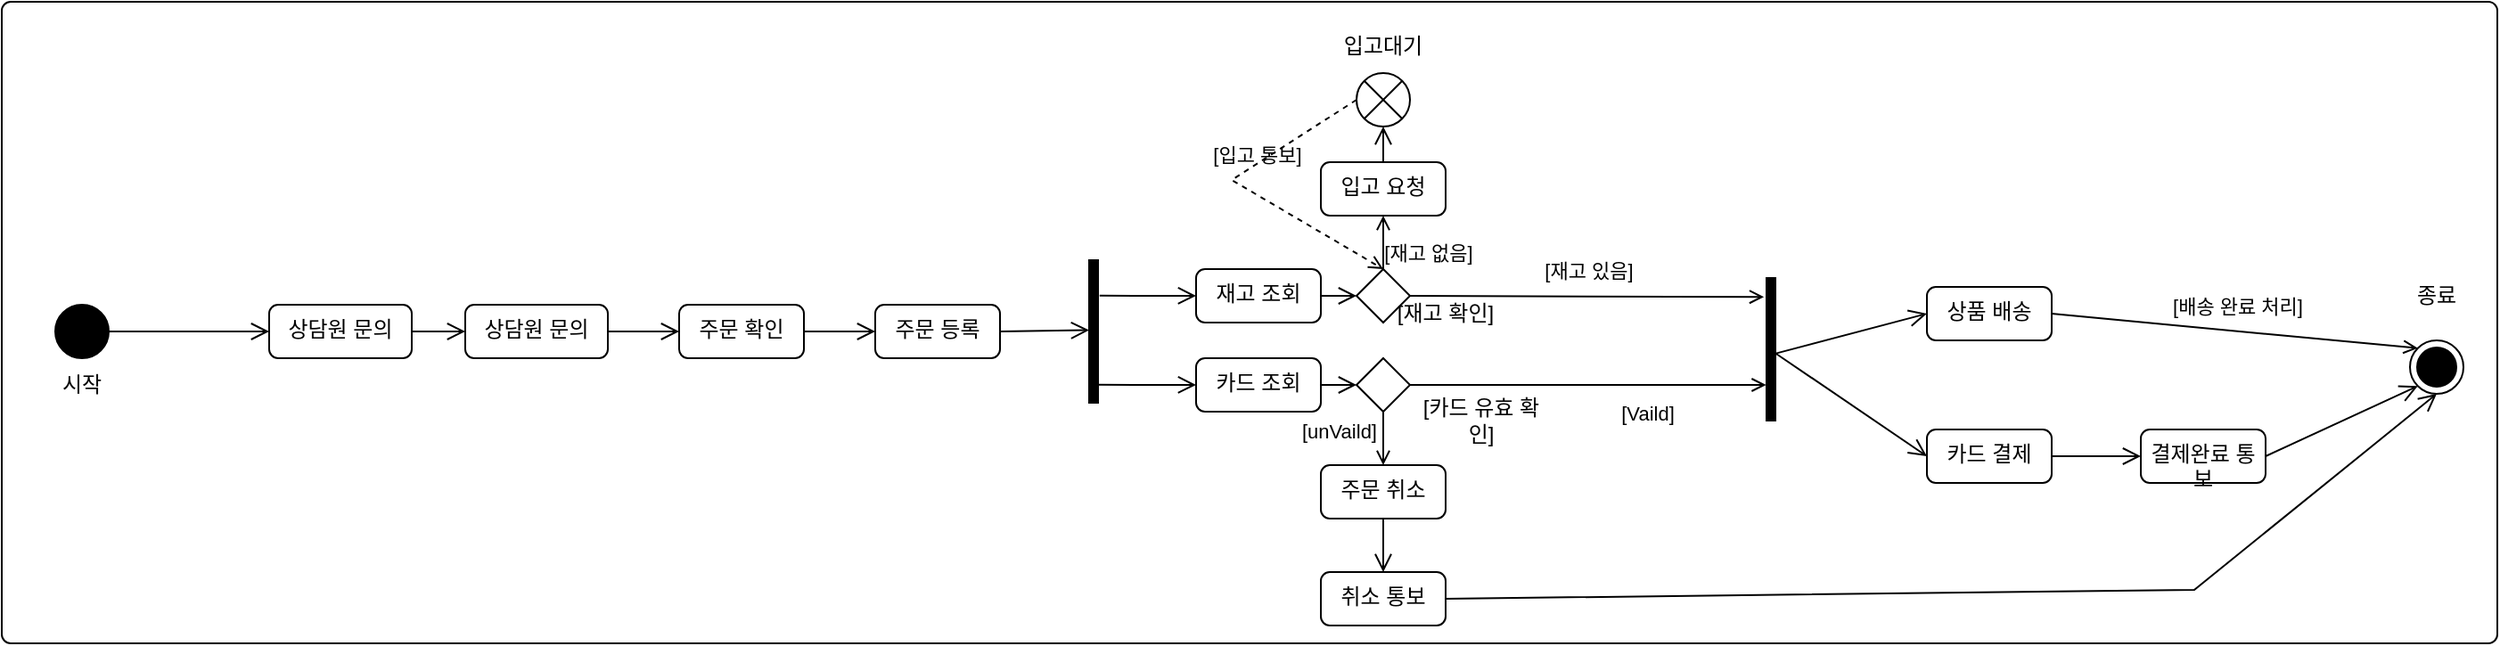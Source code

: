 <mxfile version="24.2.5" type="device">
  <diagram name="페이지-1" id="ERcxUjfUq2ZzsK2orpbW">
    <mxGraphModel dx="2579" dy="1271" grid="1" gridSize="10" guides="1" tooltips="1" connect="1" arrows="1" fold="1" page="1" pageScale="1" pageWidth="827" pageHeight="1169" math="0" shadow="0">
      <root>
        <mxCell id="0" />
        <mxCell id="1" parent="0" />
        <mxCell id="f_an6u7OPHk52uV8rDp6-64" value="" style="html=1;align=center;verticalAlign=middle;rounded=1;absoluteArcSize=1;arcSize=10;dashed=0;whiteSpace=wrap;" vertex="1" parent="1">
          <mxGeometry x="-140" y="200" width="1400" height="360" as="geometry" />
        </mxCell>
        <mxCell id="f_an6u7OPHk52uV8rDp6-66" value="상담원 문의" style="html=1;align=center;verticalAlign=top;rounded=1;absoluteArcSize=1;arcSize=10;dashed=0;whiteSpace=wrap;" vertex="1" parent="1">
          <mxGeometry x="120" y="370" width="80" height="30" as="geometry" />
        </mxCell>
        <mxCell id="f_an6u7OPHk52uV8rDp6-68" value="" style="ellipse;fillColor=strokeColor;html=1;" vertex="1" parent="1">
          <mxGeometry x="-110" y="370" width="30" height="30" as="geometry" />
        </mxCell>
        <mxCell id="f_an6u7OPHk52uV8rDp6-73" value="" style="endArrow=open;startArrow=none;endFill=0;startFill=0;endSize=8;html=1;verticalAlign=bottom;labelBackgroundColor=none;strokeWidth=1;rounded=0;exitX=1;exitY=0.5;exitDx=0;exitDy=0;entryX=0;entryY=0.5;entryDx=0;entryDy=0;" edge="1" parent="1" source="f_an6u7OPHk52uV8rDp6-143" target="f_an6u7OPHk52uV8rDp6-66">
          <mxGeometry width="160" relative="1" as="geometry">
            <mxPoint x="100" y="360" as="sourcePoint" />
            <mxPoint x="120" y="370" as="targetPoint" />
          </mxGeometry>
        </mxCell>
        <mxCell id="f_an6u7OPHk52uV8rDp6-75" value="" style="endArrow=open;startArrow=none;endFill=0;startFill=0;endSize=8;html=1;verticalAlign=bottom;labelBackgroundColor=none;strokeWidth=1;rounded=0;exitX=1;exitY=0.5;exitDx=0;exitDy=0;entryX=0;entryY=0.5;entryDx=0;entryDy=0;" edge="1" parent="1" source="f_an6u7OPHk52uV8rDp6-68" target="f_an6u7OPHk52uV8rDp6-143">
          <mxGeometry width="160" relative="1" as="geometry">
            <mxPoint x="120" y="380" as="sourcePoint" />
            <mxPoint x="55" y="360" as="targetPoint" />
          </mxGeometry>
        </mxCell>
        <mxCell id="f_an6u7OPHk52uV8rDp6-76" value="" style="endArrow=open;startArrow=none;endFill=0;startFill=0;endSize=8;html=1;verticalAlign=bottom;labelBackgroundColor=none;strokeWidth=1;rounded=0;exitX=1;exitY=0.5;exitDx=0;exitDy=0;entryX=0;entryY=0.5;entryDx=0;entryDy=0;" edge="1" parent="1" source="f_an6u7OPHk52uV8rDp6-66" target="f_an6u7OPHk52uV8rDp6-116">
          <mxGeometry width="160" relative="1" as="geometry">
            <mxPoint x="165" y="440" as="sourcePoint" />
            <mxPoint x="250" y="385" as="targetPoint" />
          </mxGeometry>
        </mxCell>
        <mxCell id="f_an6u7OPHk52uV8rDp6-80" value="주문 등록" style="html=1;align=center;verticalAlign=top;rounded=1;absoluteArcSize=1;arcSize=10;dashed=0;whiteSpace=wrap;" vertex="1" parent="1">
          <mxGeometry x="350" y="370" width="70" height="30" as="geometry" />
        </mxCell>
        <mxCell id="f_an6u7OPHk52uV8rDp6-81" value="" style="endArrow=open;startArrow=none;endFill=0;startFill=0;endSize=8;html=1;verticalAlign=bottom;labelBackgroundColor=none;strokeWidth=1;rounded=0;entryX=0;entryY=0.5;entryDx=0;entryDy=0;exitX=1;exitY=0.5;exitDx=0;exitDy=0;" edge="1" parent="1" source="f_an6u7OPHk52uV8rDp6-116" target="f_an6u7OPHk52uV8rDp6-80">
          <mxGeometry width="160" relative="1" as="geometry">
            <mxPoint x="320" y="380" as="sourcePoint" />
            <mxPoint x="260" y="395" as="targetPoint" />
          </mxGeometry>
        </mxCell>
        <mxCell id="f_an6u7OPHk52uV8rDp6-83" value="" style="html=1;points=[];perimeter=orthogonalPerimeter;fillColor=strokeColor;" vertex="1" parent="1">
          <mxGeometry x="470" y="345" width="5" height="80" as="geometry" />
        </mxCell>
        <mxCell id="f_an6u7OPHk52uV8rDp6-84" value="" style="endArrow=open;startArrow=none;endFill=0;startFill=0;endSize=8;html=1;verticalAlign=bottom;labelBackgroundColor=none;strokeWidth=1;rounded=0;exitX=1;exitY=0.5;exitDx=0;exitDy=0;entryX=0;entryY=0.491;entryDx=0;entryDy=0;entryPerimeter=0;" edge="1" parent="1" source="f_an6u7OPHk52uV8rDp6-80" target="f_an6u7OPHk52uV8rDp6-83">
          <mxGeometry width="160" relative="1" as="geometry">
            <mxPoint x="290" y="395" as="sourcePoint" />
            <mxPoint x="360" y="395" as="targetPoint" />
          </mxGeometry>
        </mxCell>
        <mxCell id="f_an6u7OPHk52uV8rDp6-85" value="재고 조회" style="html=1;align=center;verticalAlign=top;rounded=1;absoluteArcSize=1;arcSize=10;dashed=0;whiteSpace=wrap;" vertex="1" parent="1">
          <mxGeometry x="530" y="350" width="70" height="30" as="geometry" />
        </mxCell>
        <mxCell id="f_an6u7OPHk52uV8rDp6-86" value="카드 조회" style="html=1;align=center;verticalAlign=top;rounded=1;absoluteArcSize=1;arcSize=10;dashed=0;whiteSpace=wrap;" vertex="1" parent="1">
          <mxGeometry x="530" y="400" width="70" height="30" as="geometry" />
        </mxCell>
        <mxCell id="f_an6u7OPHk52uV8rDp6-87" value="" style="endArrow=open;startArrow=none;endFill=0;startFill=0;endSize=8;html=1;verticalAlign=bottom;labelBackgroundColor=none;strokeWidth=1;rounded=0;exitX=1.176;exitY=0.249;exitDx=0;exitDy=0;entryX=0;entryY=0.5;entryDx=0;entryDy=0;exitPerimeter=0;" edge="1" parent="1" source="f_an6u7OPHk52uV8rDp6-83" target="f_an6u7OPHk52uV8rDp6-85">
          <mxGeometry width="160" relative="1" as="geometry">
            <mxPoint x="430" y="395" as="sourcePoint" />
            <mxPoint x="480" y="394" as="targetPoint" />
          </mxGeometry>
        </mxCell>
        <mxCell id="f_an6u7OPHk52uV8rDp6-88" value="" style="endArrow=open;startArrow=none;endFill=0;startFill=0;endSize=8;html=1;verticalAlign=bottom;labelBackgroundColor=none;strokeWidth=1;rounded=0;exitX=0.824;exitY=0.874;exitDx=0;exitDy=0;entryX=0;entryY=0.5;entryDx=0;entryDy=0;exitPerimeter=0;" edge="1" parent="1" source="f_an6u7OPHk52uV8rDp6-83" target="f_an6u7OPHk52uV8rDp6-86">
          <mxGeometry width="160" relative="1" as="geometry">
            <mxPoint x="486" y="375" as="sourcePoint" />
            <mxPoint x="540" y="375" as="targetPoint" />
          </mxGeometry>
        </mxCell>
        <mxCell id="f_an6u7OPHk52uV8rDp6-89" value="" style="rhombus;" vertex="1" parent="1">
          <mxGeometry x="620" y="350" width="30" height="30" as="geometry" />
        </mxCell>
        <mxCell id="f_an6u7OPHk52uV8rDp6-90" value="" style="rhombus;" vertex="1" parent="1">
          <mxGeometry x="620" y="400" width="30" height="30" as="geometry" />
        </mxCell>
        <mxCell id="f_an6u7OPHk52uV8rDp6-91" value="" style="endArrow=open;startArrow=none;endFill=0;startFill=0;endSize=8;html=1;verticalAlign=bottom;labelBackgroundColor=none;strokeWidth=1;rounded=0;exitX=1;exitY=0.5;exitDx=0;exitDy=0;entryX=0;entryY=0.5;entryDx=0;entryDy=0;" edge="1" parent="1" source="f_an6u7OPHk52uV8rDp6-85" target="f_an6u7OPHk52uV8rDp6-89">
          <mxGeometry width="160" relative="1" as="geometry">
            <mxPoint x="486" y="375" as="sourcePoint" />
            <mxPoint x="540" y="375" as="targetPoint" />
          </mxGeometry>
        </mxCell>
        <mxCell id="f_an6u7OPHk52uV8rDp6-92" value="" style="endArrow=open;startArrow=none;endFill=0;startFill=0;endSize=8;html=1;verticalAlign=bottom;labelBackgroundColor=none;strokeWidth=1;rounded=0;exitX=1;exitY=0.5;exitDx=0;exitDy=0;entryX=0;entryY=0.5;entryDx=0;entryDy=0;" edge="1" parent="1" source="f_an6u7OPHk52uV8rDp6-86" target="f_an6u7OPHk52uV8rDp6-90">
          <mxGeometry width="160" relative="1" as="geometry">
            <mxPoint x="496" y="385" as="sourcePoint" />
            <mxPoint x="550" y="385" as="targetPoint" />
          </mxGeometry>
        </mxCell>
        <mxCell id="f_an6u7OPHk52uV8rDp6-93" value="입고 요청" style="html=1;align=center;verticalAlign=top;rounded=1;absoluteArcSize=1;arcSize=10;dashed=0;whiteSpace=wrap;" vertex="1" parent="1">
          <mxGeometry x="600" y="290" width="70" height="30" as="geometry" />
        </mxCell>
        <mxCell id="f_an6u7OPHk52uV8rDp6-94" value="주문 취소" style="html=1;align=center;verticalAlign=top;rounded=1;absoluteArcSize=1;arcSize=10;dashed=0;whiteSpace=wrap;" vertex="1" parent="1">
          <mxGeometry x="600" y="460" width="70" height="30" as="geometry" />
        </mxCell>
        <mxCell id="f_an6u7OPHk52uV8rDp6-97" value="[카드 유효 확인]" style="text;html=1;align=center;verticalAlign=middle;whiteSpace=wrap;rounded=0;" vertex="1" parent="1">
          <mxGeometry x="650" y="420" width="80" height="30" as="geometry" />
        </mxCell>
        <mxCell id="f_an6u7OPHk52uV8rDp6-98" value="[재고 확인]" style="text;html=1;align=center;verticalAlign=middle;whiteSpace=wrap;rounded=0;" vertex="1" parent="1">
          <mxGeometry x="630" y="360" width="80" height="30" as="geometry" />
        </mxCell>
        <mxCell id="f_an6u7OPHk52uV8rDp6-100" value="" style="endArrow=open;startArrow=none;endFill=0;startFill=0;endSize=8;html=1;verticalAlign=bottom;labelBackgroundColor=none;strokeWidth=1;rounded=0;exitX=0.5;exitY=0;exitDx=0;exitDy=0;entryX=0.5;entryY=1;entryDx=0;entryDy=0;" edge="1" parent="1">
          <mxGeometry width="160" relative="1" as="geometry">
            <mxPoint x="635" y="250" as="sourcePoint" />
            <mxPoint x="635" y="250" as="targetPoint" />
          </mxGeometry>
        </mxCell>
        <mxCell id="f_an6u7OPHk52uV8rDp6-108" value="" style="ellipse;html=1;shape=endState;fillColor=strokeColor;" vertex="1" parent="1">
          <mxGeometry x="1211" y="390" width="30" height="30" as="geometry" />
        </mxCell>
        <mxCell id="f_an6u7OPHk52uV8rDp6-112" value="취소 통보" style="html=1;align=center;verticalAlign=top;rounded=1;absoluteArcSize=1;arcSize=10;dashed=0;whiteSpace=wrap;" vertex="1" parent="1">
          <mxGeometry x="600" y="520" width="70" height="30" as="geometry" />
        </mxCell>
        <mxCell id="f_an6u7OPHk52uV8rDp6-113" value="" style="endArrow=open;startArrow=none;endFill=0;startFill=0;endSize=8;html=1;verticalAlign=bottom;labelBackgroundColor=none;strokeWidth=1;rounded=0;exitX=0.5;exitY=1;exitDx=0;exitDy=0;entryX=0.5;entryY=0;entryDx=0;entryDy=0;" edge="1" parent="1" source="f_an6u7OPHk52uV8rDp6-94" target="f_an6u7OPHk52uV8rDp6-112">
          <mxGeometry width="160" relative="1" as="geometry">
            <mxPoint x="645" y="440" as="sourcePoint" />
            <mxPoint x="645" y="470" as="targetPoint" />
          </mxGeometry>
        </mxCell>
        <mxCell id="f_an6u7OPHk52uV8rDp6-116" value="주문 확인" style="html=1;align=center;verticalAlign=top;rounded=1;absoluteArcSize=1;arcSize=10;dashed=0;whiteSpace=wrap;" vertex="1" parent="1">
          <mxGeometry x="240" y="370" width="70" height="30" as="geometry" />
        </mxCell>
        <mxCell id="f_an6u7OPHk52uV8rDp6-118" value="[unVaild]" style="endArrow=open;html=1;rounded=0;align=center;verticalAlign=bottom;endFill=0;labelBackgroundColor=none;entryX=0.5;entryY=0;entryDx=0;entryDy=0;" edge="1" parent="1" target="f_an6u7OPHk52uV8rDp6-94">
          <mxGeometry x="0.333" y="-25" relative="1" as="geometry">
            <mxPoint x="635" y="430" as="sourcePoint" />
            <mxPoint x="760" y="599.7" as="targetPoint" />
            <mxPoint as="offset" />
          </mxGeometry>
        </mxCell>
        <mxCell id="f_an6u7OPHk52uV8rDp6-120" value="" style="html=1;points=[];perimeter=orthogonalPerimeter;fillColor=strokeColor;" vertex="1" parent="1">
          <mxGeometry x="850" y="355" width="5" height="80" as="geometry" />
        </mxCell>
        <mxCell id="f_an6u7OPHk52uV8rDp6-122" value="[Vaild]" style="endArrow=open;html=1;rounded=0;align=center;verticalAlign=bottom;endFill=0;labelBackgroundColor=none;exitX=1;exitY=0.5;exitDx=0;exitDy=0;entryX=-0.038;entryY=0.75;entryDx=0;entryDy=0;entryPerimeter=0;" edge="1" parent="1" source="f_an6u7OPHk52uV8rDp6-90" target="f_an6u7OPHk52uV8rDp6-120">
          <mxGeometry x="0.333" y="-25" relative="1" as="geometry">
            <mxPoint x="749.69" y="395" as="sourcePoint" />
            <mxPoint x="749.69" y="425" as="targetPoint" />
            <mxPoint as="offset" />
          </mxGeometry>
        </mxCell>
        <mxCell id="f_an6u7OPHk52uV8rDp6-123" value="[재고 없음]" style="endArrow=open;html=1;rounded=0;align=center;verticalAlign=bottom;endFill=0;labelBackgroundColor=none;entryX=0.5;entryY=1;entryDx=0;entryDy=0;exitX=0.5;exitY=0;exitDx=0;exitDy=0;" edge="1" parent="1" source="f_an6u7OPHk52uV8rDp6-89" target="f_an6u7OPHk52uV8rDp6-93">
          <mxGeometry x="-1" y="-25" relative="1" as="geometry">
            <mxPoint x="645" y="440" as="sourcePoint" />
            <mxPoint x="645" y="470" as="targetPoint" />
            <mxPoint as="offset" />
          </mxGeometry>
        </mxCell>
        <mxCell id="f_an6u7OPHk52uV8rDp6-124" value="" style="endArrow=open;startArrow=none;endFill=0;startFill=0;endSize=8;html=1;verticalAlign=bottom;labelBackgroundColor=none;strokeWidth=1;rounded=0;exitX=0.5;exitY=0;exitDx=0;exitDy=0;entryX=0.5;entryY=1;entryDx=0;entryDy=0;" edge="1" parent="1" source="f_an6u7OPHk52uV8rDp6-93" target="f_an6u7OPHk52uV8rDp6-125">
          <mxGeometry width="160" relative="1" as="geometry">
            <mxPoint x="610" y="375" as="sourcePoint" />
            <mxPoint x="630" y="375" as="targetPoint" />
          </mxGeometry>
        </mxCell>
        <mxCell id="f_an6u7OPHk52uV8rDp6-125" value="" style="shape=sumEllipse;perimeter=ellipsePerimeter;html=1;backgroundOutline=1;" vertex="1" parent="1">
          <mxGeometry x="620" y="240" width="30" height="30" as="geometry" />
        </mxCell>
        <mxCell id="f_an6u7OPHk52uV8rDp6-126" value="입고대기" style="text;html=1;align=center;verticalAlign=middle;whiteSpace=wrap;rounded=0;" vertex="1" parent="1">
          <mxGeometry x="605" y="210" width="60" height="30" as="geometry" />
        </mxCell>
        <mxCell id="f_an6u7OPHk52uV8rDp6-127" value="[입고 통보]" style="endArrow=open;html=1;rounded=0;align=center;verticalAlign=bottom;endFill=0;labelBackgroundColor=none;entryX=0.5;entryY=0;entryDx=0;entryDy=0;exitX=0;exitY=0.5;exitDx=0;exitDy=0;dashed=1;" edge="1" parent="1" source="f_an6u7OPHk52uV8rDp6-125" target="f_an6u7OPHk52uV8rDp6-89">
          <mxGeometry x="-0.249" y="3" relative="1" as="geometry">
            <mxPoint x="645" y="360" as="sourcePoint" />
            <mxPoint x="645" y="330" as="targetPoint" />
            <mxPoint as="offset" />
            <Array as="points">
              <mxPoint x="550" y="300" />
            </Array>
          </mxGeometry>
        </mxCell>
        <mxCell id="f_an6u7OPHk52uV8rDp6-129" value="[재고 있음]" style="endArrow=open;html=1;rounded=0;align=center;verticalAlign=bottom;endFill=0;labelBackgroundColor=none;entryX=-0.288;entryY=0.133;entryDx=0;entryDy=0;exitX=1;exitY=0.5;exitDx=0;exitDy=0;entryPerimeter=0;" edge="1" parent="1" source="f_an6u7OPHk52uV8rDp6-89" target="f_an6u7OPHk52uV8rDp6-120">
          <mxGeometry x="0.007" y="5" relative="1" as="geometry">
            <mxPoint x="645" y="360" as="sourcePoint" />
            <mxPoint x="645" y="330" as="targetPoint" />
            <mxPoint as="offset" />
          </mxGeometry>
        </mxCell>
        <mxCell id="f_an6u7OPHk52uV8rDp6-131" value="" style="endArrow=open;startArrow=none;endFill=0;startFill=0;endSize=8;html=1;verticalAlign=bottom;labelBackgroundColor=none;strokeWidth=1;rounded=0;exitX=1.087;exitY=0.531;exitDx=0;exitDy=0;exitPerimeter=0;entryX=0;entryY=0.5;entryDx=0;entryDy=0;" edge="1" parent="1" source="f_an6u7OPHk52uV8rDp6-120" target="f_an6u7OPHk52uV8rDp6-132">
          <mxGeometry width="160" relative="1" as="geometry">
            <mxPoint x="610" y="425" as="sourcePoint" />
            <mxPoint x="630" y="425" as="targetPoint" />
          </mxGeometry>
        </mxCell>
        <mxCell id="f_an6u7OPHk52uV8rDp6-132" value="카드 결제" style="html=1;align=center;verticalAlign=top;rounded=1;absoluteArcSize=1;arcSize=10;dashed=0;whiteSpace=wrap;" vertex="1" parent="1">
          <mxGeometry x="940" y="440" width="70" height="30" as="geometry" />
        </mxCell>
        <mxCell id="f_an6u7OPHk52uV8rDp6-133" value="상품 배송" style="html=1;align=center;verticalAlign=top;rounded=1;absoluteArcSize=1;arcSize=10;dashed=0;whiteSpace=wrap;" vertex="1" parent="1">
          <mxGeometry x="940" y="360" width="70" height="30" as="geometry" />
        </mxCell>
        <mxCell id="f_an6u7OPHk52uV8rDp6-134" value="" style="endArrow=open;startArrow=none;endFill=0;startFill=0;endSize=8;html=1;verticalAlign=bottom;labelBackgroundColor=none;strokeWidth=1;rounded=0;exitX=1.063;exitY=0.529;exitDx=0;exitDy=0;exitPerimeter=0;entryX=0;entryY=0.5;entryDx=0;entryDy=0;" edge="1" parent="1" source="f_an6u7OPHk52uV8rDp6-120" target="f_an6u7OPHk52uV8rDp6-133">
          <mxGeometry width="160" relative="1" as="geometry">
            <mxPoint x="865" y="407" as="sourcePoint" />
            <mxPoint x="950" y="465" as="targetPoint" />
          </mxGeometry>
        </mxCell>
        <mxCell id="f_an6u7OPHk52uV8rDp6-135" value="결제완료 통보" style="html=1;align=center;verticalAlign=top;rounded=1;absoluteArcSize=1;arcSize=10;dashed=0;whiteSpace=wrap;" vertex="1" parent="1">
          <mxGeometry x="1060" y="440" width="70" height="30" as="geometry" />
        </mxCell>
        <mxCell id="f_an6u7OPHk52uV8rDp6-137" value="" style="endArrow=open;startArrow=none;endFill=0;startFill=0;endSize=8;html=1;verticalAlign=bottom;labelBackgroundColor=none;strokeWidth=1;rounded=0;exitX=1;exitY=0.5;exitDx=0;exitDy=0;entryX=0;entryY=0.5;entryDx=0;entryDy=0;" edge="1" parent="1" source="f_an6u7OPHk52uV8rDp6-132" target="f_an6u7OPHk52uV8rDp6-135">
          <mxGeometry width="160" relative="1" as="geometry">
            <mxPoint x="865" y="407" as="sourcePoint" />
            <mxPoint x="950" y="465" as="targetPoint" />
          </mxGeometry>
        </mxCell>
        <mxCell id="f_an6u7OPHk52uV8rDp6-138" value="[배송 완료 처리]" style="endArrow=open;html=1;rounded=0;align=center;verticalAlign=bottom;endFill=0;labelBackgroundColor=none;entryX=0;entryY=0;entryDx=0;entryDy=0;exitX=1;exitY=0.5;exitDx=0;exitDy=0;" edge="1" parent="1" source="f_an6u7OPHk52uV8rDp6-133" target="f_an6u7OPHk52uV8rDp6-108">
          <mxGeometry x="0.007" y="5" relative="1" as="geometry">
            <mxPoint x="660" y="375" as="sourcePoint" />
            <mxPoint x="859" y="376" as="targetPoint" />
            <mxPoint as="offset" />
          </mxGeometry>
        </mxCell>
        <mxCell id="f_an6u7OPHk52uV8rDp6-139" value="" style="endArrow=open;startArrow=none;endFill=0;startFill=0;endSize=8;html=1;verticalAlign=bottom;labelBackgroundColor=none;strokeWidth=1;rounded=0;exitX=1;exitY=0.5;exitDx=0;exitDy=0;entryX=0;entryY=1;entryDx=0;entryDy=0;" edge="1" parent="1" source="f_an6u7OPHk52uV8rDp6-135" target="f_an6u7OPHk52uV8rDp6-108">
          <mxGeometry width="160" relative="1" as="geometry">
            <mxPoint x="1020" y="465" as="sourcePoint" />
            <mxPoint x="1070" y="465" as="targetPoint" />
          </mxGeometry>
        </mxCell>
        <mxCell id="f_an6u7OPHk52uV8rDp6-140" value="" style="endArrow=open;startArrow=none;endFill=0;startFill=0;endSize=8;html=1;verticalAlign=bottom;labelBackgroundColor=none;strokeWidth=1;rounded=0;exitX=1;exitY=0.5;exitDx=0;exitDy=0;entryX=0.5;entryY=1;entryDx=0;entryDy=0;" edge="1" parent="1" source="f_an6u7OPHk52uV8rDp6-112" target="f_an6u7OPHk52uV8rDp6-108">
          <mxGeometry width="160" relative="1" as="geometry">
            <mxPoint x="1030" y="475" as="sourcePoint" />
            <mxPoint x="1080" y="475" as="targetPoint" />
            <Array as="points">
              <mxPoint x="1090" y="530" />
            </Array>
          </mxGeometry>
        </mxCell>
        <mxCell id="f_an6u7OPHk52uV8rDp6-141" value="종료" style="text;html=1;align=center;verticalAlign=middle;whiteSpace=wrap;rounded=0;" vertex="1" parent="1">
          <mxGeometry x="1196" y="350" width="60" height="30" as="geometry" />
        </mxCell>
        <mxCell id="f_an6u7OPHk52uV8rDp6-142" value="시작" style="text;html=1;align=center;verticalAlign=middle;whiteSpace=wrap;rounded=0;" vertex="1" parent="1">
          <mxGeometry x="-125" y="400" width="60" height="30" as="geometry" />
        </mxCell>
        <mxCell id="f_an6u7OPHk52uV8rDp6-143" value="상담원 문의" style="html=1;align=center;verticalAlign=top;rounded=1;absoluteArcSize=1;arcSize=10;dashed=0;whiteSpace=wrap;" vertex="1" parent="1">
          <mxGeometry x="10" y="370" width="80" height="30" as="geometry" />
        </mxCell>
      </root>
    </mxGraphModel>
  </diagram>
</mxfile>

